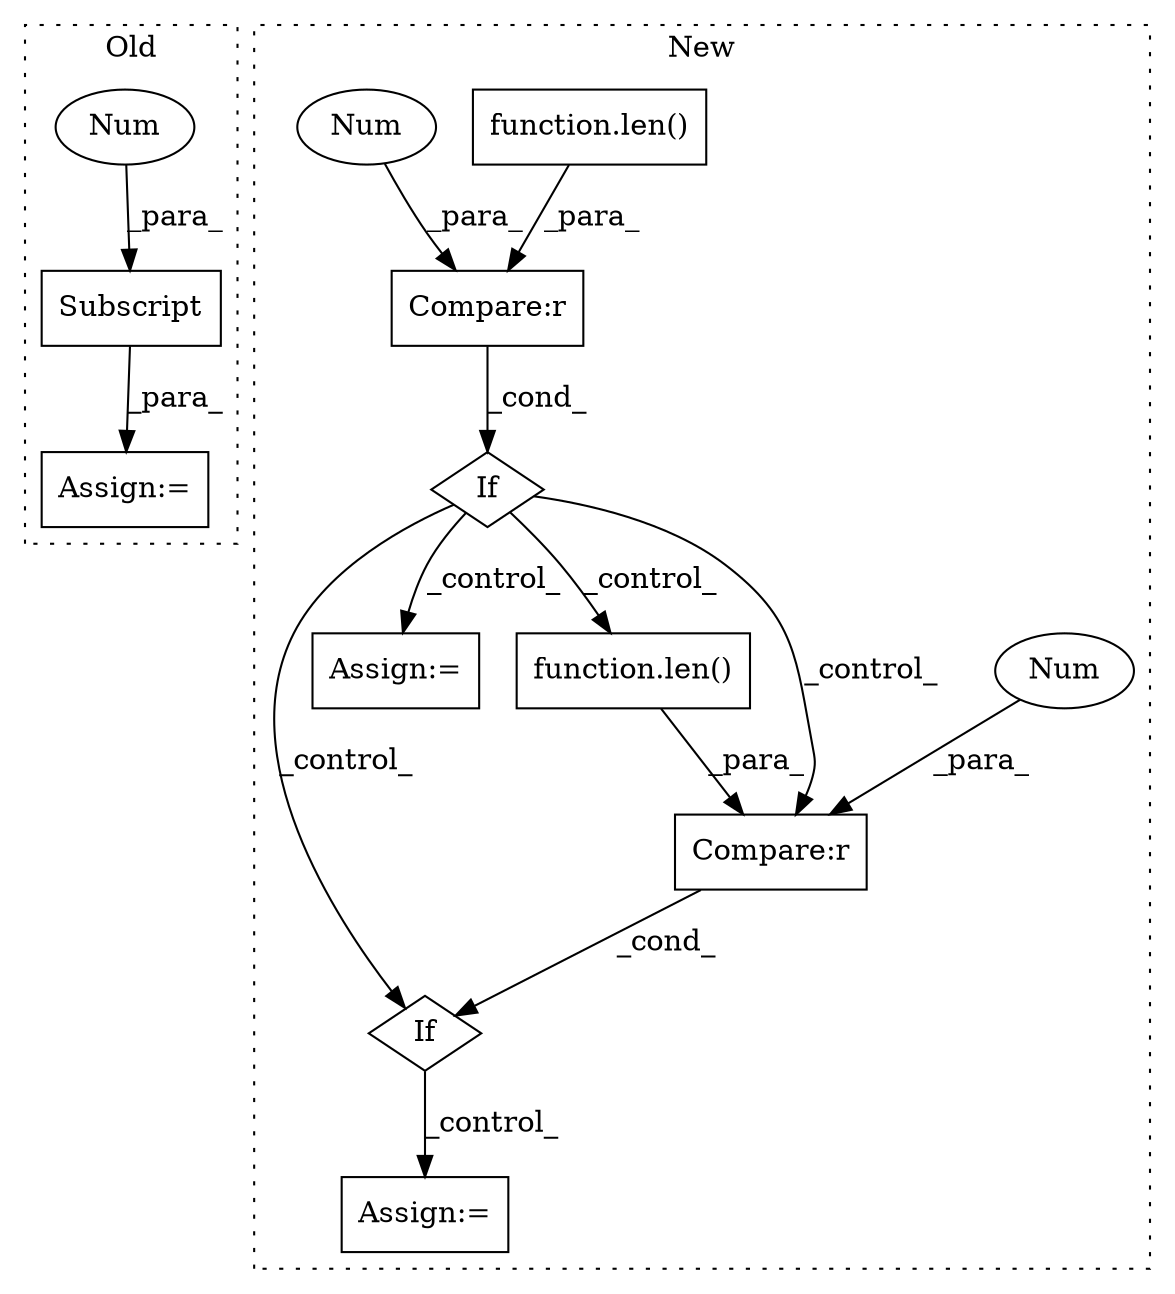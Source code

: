 digraph G {
subgraph cluster0 {
1 [label="Subscript" a="63" s="8515,0" l="15,0" shape="box"];
3 [label="Num" a="76" s="8528" l="1" shape="ellipse"];
13 [label="Assign:=" a="68" s="8512" l="3" shape="box"];
label = "Old";
style="dotted";
}
subgraph cluster1 {
2 [label="function.len()" a="75" s="7793,7809" l="4,1" shape="box"];
4 [label="Compare:r" a="40" s="7793" l="22" shape="box"];
5 [label="Num" a="76" s="7814" l="1" shape="ellipse"];
6 [label="If" a="96" s="7790" l="3" shape="diamond"];
7 [label="Assign:=" a="68" s="7904" l="3" shape="box"];
8 [label="Assign:=" a="68" s="8113" l="3" shape="box"];
9 [label="If" a="96" s="7995" l="0" shape="diamond"];
10 [label="function.len()" a="75" s="7995,8011" l="4,1" shape="box"];
11 [label="Compare:r" a="40" s="7995" l="22" shape="box"];
12 [label="Num" a="76" s="8016" l="1" shape="ellipse"];
label = "New";
style="dotted";
}
1 -> 13 [label="_para_"];
2 -> 4 [label="_para_"];
3 -> 1 [label="_para_"];
4 -> 6 [label="_cond_"];
5 -> 4 [label="_para_"];
6 -> 10 [label="_control_"];
6 -> 7 [label="_control_"];
6 -> 11 [label="_control_"];
6 -> 9 [label="_control_"];
9 -> 8 [label="_control_"];
10 -> 11 [label="_para_"];
11 -> 9 [label="_cond_"];
12 -> 11 [label="_para_"];
}